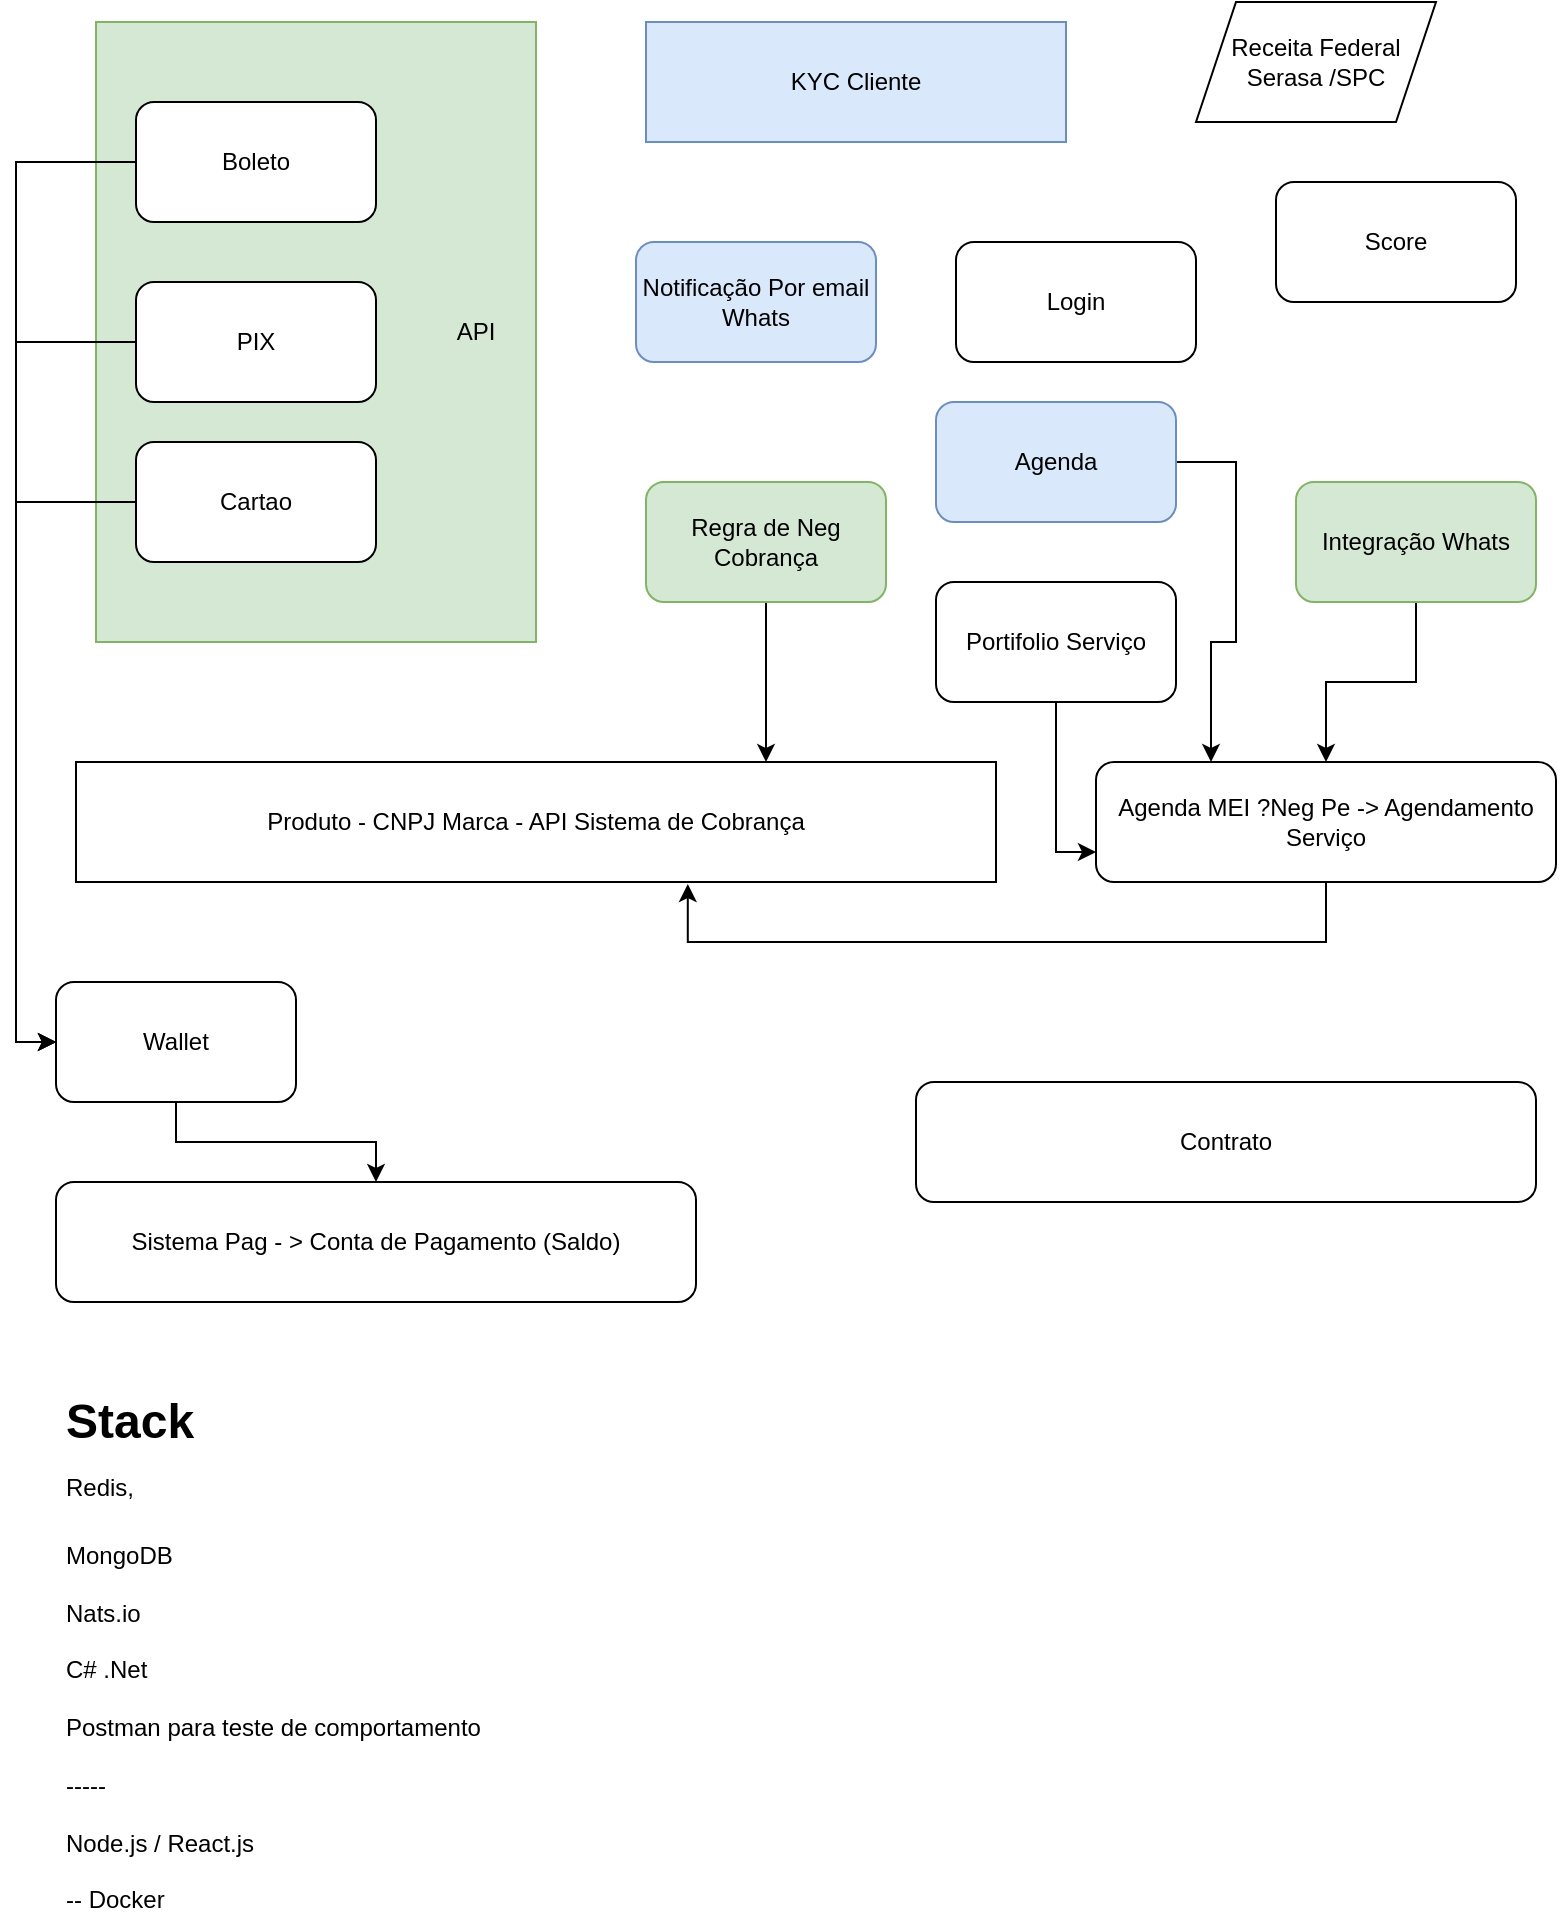 <mxfile version="23.1.5" type="device">
  <diagram name="Página-1" id="UWFZ4o3q3eLas2oZOYQj">
    <mxGraphModel dx="2074" dy="745" grid="1" gridSize="10" guides="1" tooltips="1" connect="1" arrows="1" fold="1" page="1" pageScale="1" pageWidth="850" pageHeight="1100" math="0" shadow="0">
      <root>
        <mxCell id="0" />
        <mxCell id="1" parent="0" />
        <mxCell id="aqxBcVIcpA6smAEBxrnS-4" value="" style="rounded=0;whiteSpace=wrap;html=1;fillColor=#d5e8d4;strokeColor=#82b366;" parent="1" vertex="1">
          <mxGeometry x="90" y="40" width="220" height="310" as="geometry" />
        </mxCell>
        <mxCell id="Cty-UlbYQzddbAeHgVAR-18" style="edgeStyle=orthogonalEdgeStyle;rounded=0;orthogonalLoop=1;jettySize=auto;html=1;entryX=0;entryY=0.5;entryDx=0;entryDy=0;" edge="1" parent="1" source="aqxBcVIcpA6smAEBxrnS-1" target="Cty-UlbYQzddbAeHgVAR-15">
          <mxGeometry relative="1" as="geometry">
            <Array as="points">
              <mxPoint x="50" y="110" />
              <mxPoint x="50" y="550" />
            </Array>
          </mxGeometry>
        </mxCell>
        <mxCell id="aqxBcVIcpA6smAEBxrnS-1" value="Boleto" style="rounded=1;whiteSpace=wrap;html=1;" parent="1" vertex="1">
          <mxGeometry x="110" y="80" width="120" height="60" as="geometry" />
        </mxCell>
        <mxCell id="Cty-UlbYQzddbAeHgVAR-19" style="edgeStyle=orthogonalEdgeStyle;rounded=0;orthogonalLoop=1;jettySize=auto;html=1;entryX=0;entryY=0.5;entryDx=0;entryDy=0;" edge="1" parent="1" source="aqxBcVIcpA6smAEBxrnS-2" target="Cty-UlbYQzddbAeHgVAR-15">
          <mxGeometry relative="1" as="geometry">
            <Array as="points">
              <mxPoint x="50" y="280" />
              <mxPoint x="50" y="550" />
            </Array>
          </mxGeometry>
        </mxCell>
        <mxCell id="aqxBcVIcpA6smAEBxrnS-2" value="Cartao" style="rounded=1;whiteSpace=wrap;html=1;" parent="1" vertex="1">
          <mxGeometry x="110" y="250" width="120" height="60" as="geometry" />
        </mxCell>
        <mxCell id="Cty-UlbYQzddbAeHgVAR-17" style="edgeStyle=orthogonalEdgeStyle;rounded=0;orthogonalLoop=1;jettySize=auto;html=1;entryX=0;entryY=0.5;entryDx=0;entryDy=0;" edge="1" parent="1" source="aqxBcVIcpA6smAEBxrnS-3" target="Cty-UlbYQzddbAeHgVAR-15">
          <mxGeometry relative="1" as="geometry">
            <Array as="points">
              <mxPoint x="50" y="200" />
              <mxPoint x="50" y="550" />
            </Array>
          </mxGeometry>
        </mxCell>
        <mxCell id="aqxBcVIcpA6smAEBxrnS-3" value="PIX" style="rounded=1;whiteSpace=wrap;html=1;" parent="1" vertex="1">
          <mxGeometry x="110" y="170" width="120" height="60" as="geometry" />
        </mxCell>
        <mxCell id="aqxBcVIcpA6smAEBxrnS-5" value="API" style="text;html=1;align=center;verticalAlign=middle;whiteSpace=wrap;rounded=0;" parent="1" vertex="1">
          <mxGeometry x="250" y="180" width="60" height="30" as="geometry" />
        </mxCell>
        <mxCell id="aqxBcVIcpA6smAEBxrnS-6" value="KYC Cliente" style="rounded=0;whiteSpace=wrap;html=1;fillColor=#dae8fc;strokeColor=#6c8ebf;" parent="1" vertex="1">
          <mxGeometry x="365" y="40" width="210" height="60" as="geometry" />
        </mxCell>
        <mxCell id="Cty-UlbYQzddbAeHgVAR-1" value="Login" style="rounded=1;whiteSpace=wrap;html=1;" vertex="1" parent="1">
          <mxGeometry x="520" y="150" width="120" height="60" as="geometry" />
        </mxCell>
        <mxCell id="Cty-UlbYQzddbAeHgVAR-2" value="Notificação Por email Whats" style="rounded=1;whiteSpace=wrap;html=1;fillColor=#dae8fc;strokeColor=#6c8ebf;" vertex="1" parent="1">
          <mxGeometry x="360" y="150" width="120" height="60" as="geometry" />
        </mxCell>
        <mxCell id="Cty-UlbYQzddbAeHgVAR-3" value="Produto - CNPJ Marca - API Sistema de Cobrança" style="rounded=0;whiteSpace=wrap;html=1;" vertex="1" parent="1">
          <mxGeometry x="80" y="410" width="460" height="60" as="geometry" />
        </mxCell>
        <mxCell id="Cty-UlbYQzddbAeHgVAR-5" style="edgeStyle=orthogonalEdgeStyle;rounded=0;orthogonalLoop=1;jettySize=auto;html=1;entryX=0.75;entryY=0;entryDx=0;entryDy=0;" edge="1" parent="1" source="Cty-UlbYQzddbAeHgVAR-4" target="Cty-UlbYQzddbAeHgVAR-3">
          <mxGeometry relative="1" as="geometry" />
        </mxCell>
        <mxCell id="Cty-UlbYQzddbAeHgVAR-4" value="Regra de Neg&lt;br&gt;Cobrança" style="rounded=1;whiteSpace=wrap;html=1;fillColor=#d5e8d4;strokeColor=#82b366;" vertex="1" parent="1">
          <mxGeometry x="365" y="270" width="120" height="60" as="geometry" />
        </mxCell>
        <mxCell id="Cty-UlbYQzddbAeHgVAR-6" value="Agenda MEI ?Neg Pe -&amp;gt; Agendamento Serviço" style="rounded=1;whiteSpace=wrap;html=1;" vertex="1" parent="1">
          <mxGeometry x="590" y="410" width="230" height="60" as="geometry" />
        </mxCell>
        <mxCell id="Cty-UlbYQzddbAeHgVAR-8" style="edgeStyle=orthogonalEdgeStyle;rounded=0;orthogonalLoop=1;jettySize=auto;html=1;" edge="1" parent="1" source="Cty-UlbYQzddbAeHgVAR-7" target="Cty-UlbYQzddbAeHgVAR-6">
          <mxGeometry relative="1" as="geometry" />
        </mxCell>
        <mxCell id="Cty-UlbYQzddbAeHgVAR-7" value="Integração Whats" style="rounded=1;whiteSpace=wrap;html=1;fillColor=#d5e8d4;strokeColor=#82b366;" vertex="1" parent="1">
          <mxGeometry x="690" y="270" width="120" height="60" as="geometry" />
        </mxCell>
        <mxCell id="Cty-UlbYQzddbAeHgVAR-11" style="edgeStyle=orthogonalEdgeStyle;rounded=0;orthogonalLoop=1;jettySize=auto;html=1;entryX=0.25;entryY=0;entryDx=0;entryDy=0;" edge="1" parent="1" source="Cty-UlbYQzddbAeHgVAR-9" target="Cty-UlbYQzddbAeHgVAR-6">
          <mxGeometry relative="1" as="geometry">
            <Array as="points">
              <mxPoint x="660" y="260" />
              <mxPoint x="660" y="350" />
              <mxPoint x="648" y="350" />
            </Array>
          </mxGeometry>
        </mxCell>
        <mxCell id="Cty-UlbYQzddbAeHgVAR-9" value="Agenda" style="rounded=1;whiteSpace=wrap;html=1;fillColor=#dae8fc;strokeColor=#6c8ebf;" vertex="1" parent="1">
          <mxGeometry x="510" y="230" width="120" height="60" as="geometry" />
        </mxCell>
        <mxCell id="Cty-UlbYQzddbAeHgVAR-12" style="edgeStyle=orthogonalEdgeStyle;rounded=0;orthogonalLoop=1;jettySize=auto;html=1;entryX=0;entryY=0.75;entryDx=0;entryDy=0;" edge="1" parent="1" source="Cty-UlbYQzddbAeHgVAR-10" target="Cty-UlbYQzddbAeHgVAR-6">
          <mxGeometry relative="1" as="geometry" />
        </mxCell>
        <mxCell id="Cty-UlbYQzddbAeHgVAR-10" value="Portifolio Serviço" style="rounded=1;whiteSpace=wrap;html=1;" vertex="1" parent="1">
          <mxGeometry x="510" y="320" width="120" height="60" as="geometry" />
        </mxCell>
        <mxCell id="Cty-UlbYQzddbAeHgVAR-13" style="edgeStyle=orthogonalEdgeStyle;rounded=0;orthogonalLoop=1;jettySize=auto;html=1;entryX=0.665;entryY=1.017;entryDx=0;entryDy=0;entryPerimeter=0;" edge="1" parent="1" source="Cty-UlbYQzddbAeHgVAR-6" target="Cty-UlbYQzddbAeHgVAR-3">
          <mxGeometry relative="1" as="geometry">
            <Array as="points">
              <mxPoint x="705" y="500" />
              <mxPoint x="386" y="500" />
            </Array>
          </mxGeometry>
        </mxCell>
        <mxCell id="Cty-UlbYQzddbAeHgVAR-14" value="Sistema Pag - &amp;gt; Conta de Pagamento (Saldo)" style="rounded=1;whiteSpace=wrap;html=1;" vertex="1" parent="1">
          <mxGeometry x="70" y="620" width="320" height="60" as="geometry" />
        </mxCell>
        <mxCell id="Cty-UlbYQzddbAeHgVAR-16" style="edgeStyle=orthogonalEdgeStyle;rounded=0;orthogonalLoop=1;jettySize=auto;html=1;" edge="1" parent="1" source="Cty-UlbYQzddbAeHgVAR-15" target="Cty-UlbYQzddbAeHgVAR-14">
          <mxGeometry relative="1" as="geometry" />
        </mxCell>
        <mxCell id="Cty-UlbYQzddbAeHgVAR-15" value="Wallet" style="rounded=1;whiteSpace=wrap;html=1;" vertex="1" parent="1">
          <mxGeometry x="70" y="520" width="120" height="60" as="geometry" />
        </mxCell>
        <mxCell id="Cty-UlbYQzddbAeHgVAR-21" value="Contrato" style="rounded=1;whiteSpace=wrap;html=1;" vertex="1" parent="1">
          <mxGeometry x="500" y="570" width="310" height="60" as="geometry" />
        </mxCell>
        <mxCell id="Cty-UlbYQzddbAeHgVAR-22" value="Receita Federal&lt;br&gt;Serasa /SPC" style="shape=parallelogram;perimeter=parallelogramPerimeter;whiteSpace=wrap;html=1;fixedSize=1;" vertex="1" parent="1">
          <mxGeometry x="640" y="30" width="120" height="60" as="geometry" />
        </mxCell>
        <mxCell id="Cty-UlbYQzddbAeHgVAR-23" value="Score" style="rounded=1;whiteSpace=wrap;html=1;" vertex="1" parent="1">
          <mxGeometry x="680" y="120" width="120" height="60" as="geometry" />
        </mxCell>
        <mxCell id="Cty-UlbYQzddbAeHgVAR-24" value="&lt;h1&gt;&lt;span style=&quot;background-color: initial;&quot;&gt;Stack&lt;br&gt;&lt;/span&gt;&lt;span style=&quot;background-color: initial; font-size: 12px; font-weight: normal;&quot;&gt;Redis,&lt;/span&gt;&lt;br&gt;&lt;/h1&gt;&lt;div&gt;&lt;span style=&quot;background-color: initial; font-size: 12px; font-weight: normal;&quot;&gt;MongoDB&lt;br&gt;&lt;/span&gt;&lt;/div&gt;&lt;div&gt;&lt;span style=&quot;background-color: initial; font-size: 12px; font-weight: normal;&quot;&gt;&lt;br&gt;&lt;/span&gt;&lt;/div&gt;&lt;div&gt;&lt;span style=&quot;background-color: initial; font-size: 12px; font-weight: normal;&quot;&gt;Nats.io&lt;br&gt;&lt;br&gt;&lt;/span&gt;&lt;/div&gt;&lt;div&gt;&lt;span style=&quot;background-color: initial; font-size: 12px; font-weight: normal;&quot;&gt;C# .Net&lt;/span&gt;&lt;/div&gt;&lt;div&gt;&lt;span style=&quot;background-color: initial; font-size: 12px; font-weight: normal;&quot;&gt;&lt;br&gt;&lt;/span&gt;&lt;/div&gt;&lt;div&gt;&lt;span style=&quot;background-color: initial; font-size: 12px; font-weight: normal;&quot;&gt;Postman para teste de comportamento&lt;/span&gt;&lt;/div&gt;&lt;div&gt;&lt;span style=&quot;background-color: initial; font-size: 12px; font-weight: normal;&quot;&gt;&lt;br&gt;&lt;/span&gt;&lt;/div&gt;&lt;div&gt;-----&lt;/div&gt;&lt;div&gt;&lt;br&gt;&lt;/div&gt;&lt;div&gt;Node.js / React.js&lt;/div&gt;&lt;div&gt;&lt;br&gt;&lt;/div&gt;&lt;div&gt;-- Docker&lt;/div&gt;" style="text;html=1;spacing=5;spacingTop=-20;whiteSpace=wrap;overflow=hidden;rounded=0;" vertex="1" parent="1">
          <mxGeometry x="70" y="720" width="400" height="270" as="geometry" />
        </mxCell>
      </root>
    </mxGraphModel>
  </diagram>
</mxfile>
